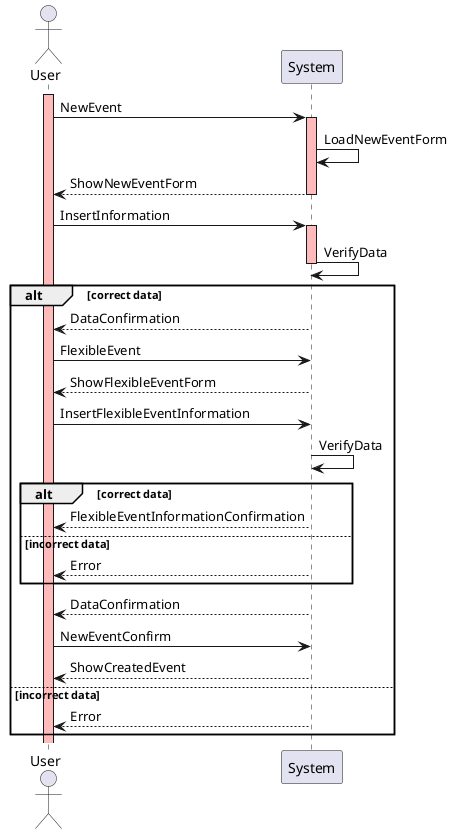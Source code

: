 @startuml

actor User
participant System

activate User #FFBBBB
User -> System: NewEvent
activate System #FFBBBB
System -> System: LoadNewEventForm
System --> User: ShowNewEventForm
deactivate System
User -> System: InsertInformation
activate System #FFBBBB
System -> System: VerifyData
deactivate System

alt correct data
  System --> User: DataConfirmation
  User -> System: FlexibleEvent
  System --> User: ShowFlexibleEventForm
  User -> System: InsertFlexibleEventInformation
  System -> System: VerifyData

  alt correct data
    System --> User: FlexibleEventInformationConfirmation
  else incorrect data
    System --> User: Error
  end

  System --> User: DataConfirmation
  User -> System: NewEventConfirm
  System --> User: ShowCreatedEvent
else incorrect data
  System --> User: Error
end

@enduml
